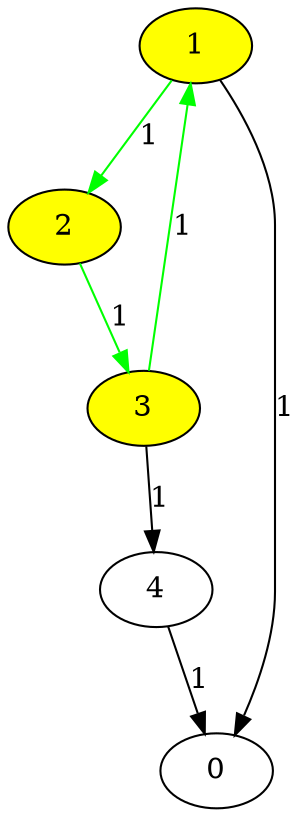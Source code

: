 digraph {
	1 [fillcolor = yellow, style = filled];
	2 [fillcolor = yellow, style = filled];
	3 [fillcolor = yellow, style = filled];
	1 -> 0[label= 1];
	1 -> 2[label= 1,color = green, genwidth = 2.0]
	2 -> 3[label= 1,color = green, genwidth = 2.0]
	3 -> 1[label= 1,color = green, genwidth = 2.0]
	3 -> 4[label= 1];
	4 -> 0[label= 1];
}
